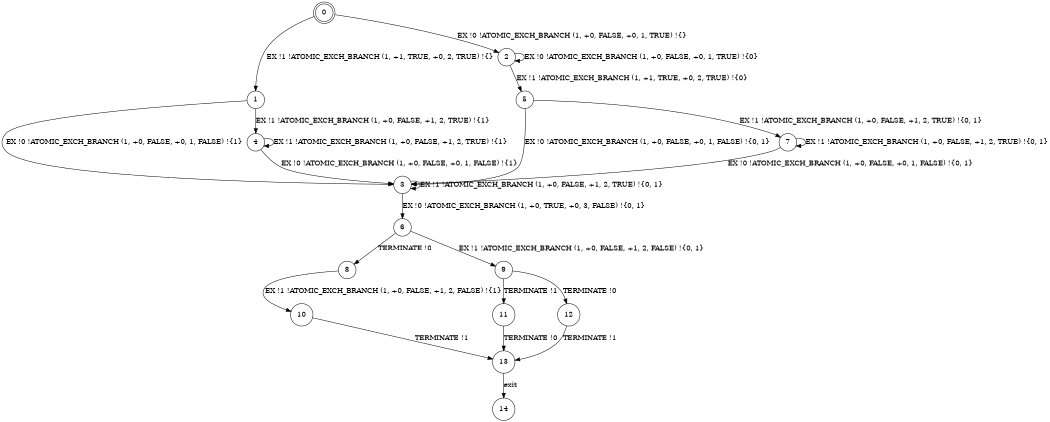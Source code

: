 digraph BCG {
size = "7, 10.5";
center = TRUE;
node [shape = circle];
0 [peripheries = 2];
0 -> 1 [label = "EX !1 !ATOMIC_EXCH_BRANCH (1, +1, TRUE, +0, 2, TRUE) !{}"];
0 -> 2 [label = "EX !0 !ATOMIC_EXCH_BRANCH (1, +0, FALSE, +0, 1, TRUE) !{}"];
1 -> 3 [label = "EX !0 !ATOMIC_EXCH_BRANCH (1, +0, FALSE, +0, 1, FALSE) !{1}"];
1 -> 4 [label = "EX !1 !ATOMIC_EXCH_BRANCH (1, +0, FALSE, +1, 2, TRUE) !{1}"];
2 -> 5 [label = "EX !1 !ATOMIC_EXCH_BRANCH (1, +1, TRUE, +0, 2, TRUE) !{0}"];
2 -> 2 [label = "EX !0 !ATOMIC_EXCH_BRANCH (1, +0, FALSE, +0, 1, TRUE) !{0}"];
3 -> 3 [label = "EX !1 !ATOMIC_EXCH_BRANCH (1, +0, FALSE, +1, 2, TRUE) !{0, 1}"];
3 -> 6 [label = "EX !0 !ATOMIC_EXCH_BRANCH (1, +0, TRUE, +0, 3, FALSE) !{0, 1}"];
4 -> 3 [label = "EX !0 !ATOMIC_EXCH_BRANCH (1, +0, FALSE, +0, 1, FALSE) !{1}"];
4 -> 4 [label = "EX !1 !ATOMIC_EXCH_BRANCH (1, +0, FALSE, +1, 2, TRUE) !{1}"];
5 -> 7 [label = "EX !1 !ATOMIC_EXCH_BRANCH (1, +0, FALSE, +1, 2, TRUE) !{0, 1}"];
5 -> 3 [label = "EX !0 !ATOMIC_EXCH_BRANCH (1, +0, FALSE, +0, 1, FALSE) !{0, 1}"];
6 -> 8 [label = "TERMINATE !0"];
6 -> 9 [label = "EX !1 !ATOMIC_EXCH_BRANCH (1, +0, FALSE, +1, 2, FALSE) !{0, 1}"];
7 -> 7 [label = "EX !1 !ATOMIC_EXCH_BRANCH (1, +0, FALSE, +1, 2, TRUE) !{0, 1}"];
7 -> 3 [label = "EX !0 !ATOMIC_EXCH_BRANCH (1, +0, FALSE, +0, 1, FALSE) !{0, 1}"];
8 -> 10 [label = "EX !1 !ATOMIC_EXCH_BRANCH (1, +0, FALSE, +1, 2, FALSE) !{1}"];
9 -> 11 [label = "TERMINATE !1"];
9 -> 12 [label = "TERMINATE !0"];
10 -> 13 [label = "TERMINATE !1"];
11 -> 13 [label = "TERMINATE !0"];
12 -> 13 [label = "TERMINATE !1"];
13 -> 14 [label = "exit"];
}
